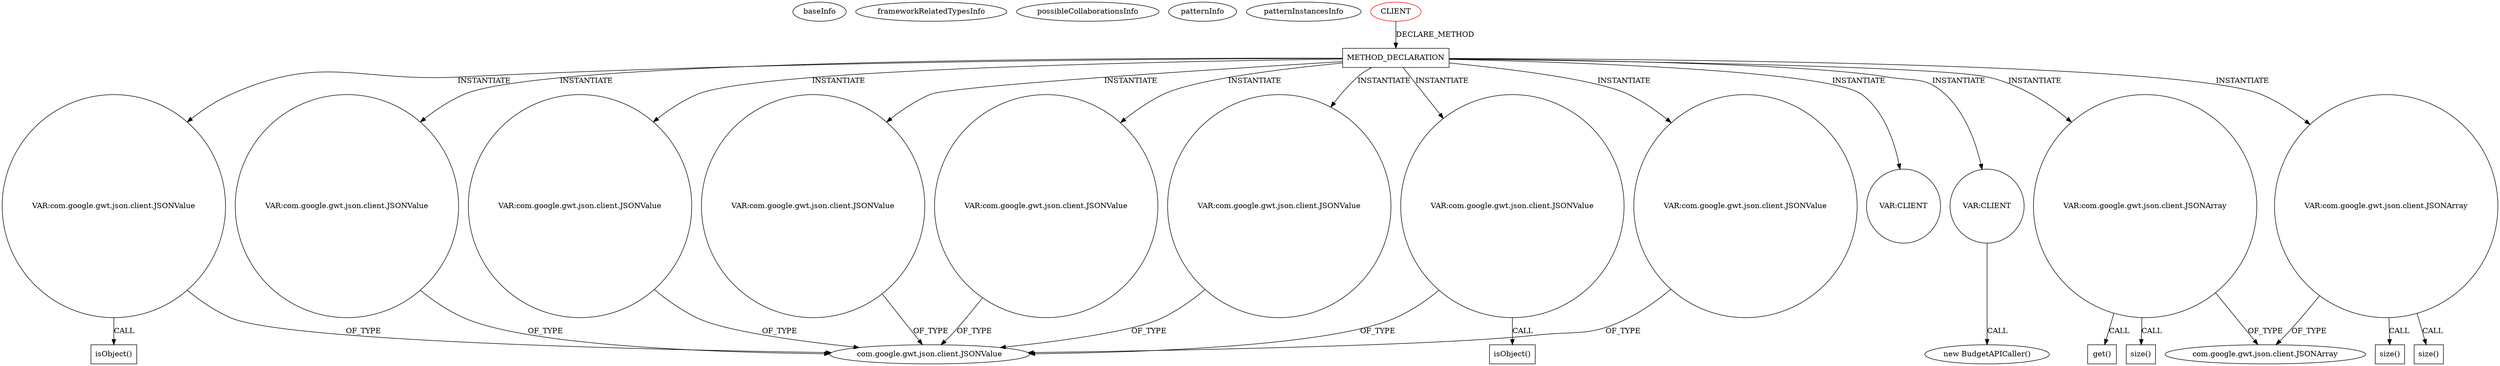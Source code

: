 digraph {
baseInfo[graphId=1389,category="pattern",isAnonymous=false,possibleRelation=false]
frameworkRelatedTypesInfo[]
possibleCollaborationsInfo[]
patternInfo[frequency=2.0,patternRootClient=0]
patternInstancesInfo[0="daonb-obudget~/daonb-obudget/obudget-master/src/client/src/org/obudget/client/Application.java~Application~1154",1="daonb-obudget~/daonb-obudget/obudget-master/src/client/src/org/obudget/client/BudgetSuggestionOracle.java~BudgetSuggestionOracle~1160"]
32[label="com.google.gwt.json.client.JSONValue",vertexType="FRAMEWORK_CLASS_TYPE",isFrameworkType=false]
50[label="VAR:com.google.gwt.json.client.JSONValue",vertexType="VARIABLE_EXPRESION",isFrameworkType=false,shape=circle]
44[label="VAR:com.google.gwt.json.client.JSONValue",vertexType="VARIABLE_EXPRESION",isFrameworkType=false,shape=circle]
61[label="VAR:com.google.gwt.json.client.JSONValue",vertexType="VARIABLE_EXPRESION",isFrameworkType=false,shape=circle]
55[label="VAR:com.google.gwt.json.client.JSONValue",vertexType="VARIABLE_EXPRESION",isFrameworkType=false,shape=circle]
36[label="VAR:com.google.gwt.json.client.JSONValue",vertexType="VARIABLE_EXPRESION",isFrameworkType=false,shape=circle]
80[label="VAR:com.google.gwt.json.client.JSONValue",vertexType="VARIABLE_EXPRESION",isFrameworkType=false,shape=circle]
30[label="VAR:com.google.gwt.json.client.JSONValue",vertexType="VARIABLE_EXPRESION",isFrameworkType=false,shape=circle]
74[label="VAR:com.google.gwt.json.client.JSONValue",vertexType="VARIABLE_EXPRESION",isFrameworkType=false,shape=circle]
16[label="METHOD_DECLARATION",vertexType="CLIENT_METHOD_DECLARATION",isFrameworkType=false,shape=box]
0[label="CLIENT",vertexType="ROOT_CLIENT_CLASS_DECLARATION",isFrameworkType=false,color=red]
86[label="VAR:CLIENT",vertexType="VARIABLE_EXPRESION",isFrameworkType=false,shape=circle]
18[label="VAR:CLIENT",vertexType="VARIABLE_EXPRESION",isFrameworkType=false,shape=circle]
24[label="VAR:com.google.gwt.json.client.JSONArray",vertexType="VARIABLE_EXPRESION",isFrameworkType=false,shape=circle]
66[label="VAR:com.google.gwt.json.client.JSONArray",vertexType="VARIABLE_EXPRESION",isFrameworkType=false,shape=circle]
67[label="size()",vertexType="INSIDE_CALL",isFrameworkType=false,shape=box]
25[label="size()",vertexType="INSIDE_CALL",isFrameworkType=false,shape=box]
70[label="size()",vertexType="INSIDE_CALL",isFrameworkType=false,shape=box]
17[label="new BudgetAPICaller()",vertexType="CONSTRUCTOR_CALL",isFrameworkType=false]
26[label="com.google.gwt.json.client.JSONArray",vertexType="FRAMEWORK_CLASS_TYPE",isFrameworkType=false]
51[label="isObject()",vertexType="INSIDE_CALL",isFrameworkType=false,shape=box]
37[label="isObject()",vertexType="INSIDE_CALL",isFrameworkType=false,shape=box]
65[label="get()",vertexType="INSIDE_CALL",isFrameworkType=false,shape=box]
16->55[label="INSTANTIATE"]
30->32[label="OF_TYPE"]
36->32[label="OF_TYPE"]
66->67[label="CALL"]
24->65[label="CALL"]
74->32[label="OF_TYPE"]
16->80[label="INSTANTIATE"]
16->86[label="INSTANTIATE"]
61->32[label="OF_TYPE"]
16->30[label="INSTANTIATE"]
55->32[label="OF_TYPE"]
16->74[label="INSTANTIATE"]
66->70[label="CALL"]
24->25[label="CALL"]
80->32[label="OF_TYPE"]
16->36[label="INSTANTIATE"]
16->18[label="INSTANTIATE"]
18->17[label="CALL"]
36->37[label="CALL"]
66->26[label="OF_TYPE"]
16->44[label="INSTANTIATE"]
16->66[label="INSTANTIATE"]
44->32[label="OF_TYPE"]
50->51[label="CALL"]
16->50[label="INSTANTIATE"]
50->32[label="OF_TYPE"]
16->61[label="INSTANTIATE"]
0->16[label="DECLARE_METHOD"]
16->24[label="INSTANTIATE"]
24->26[label="OF_TYPE"]
}
